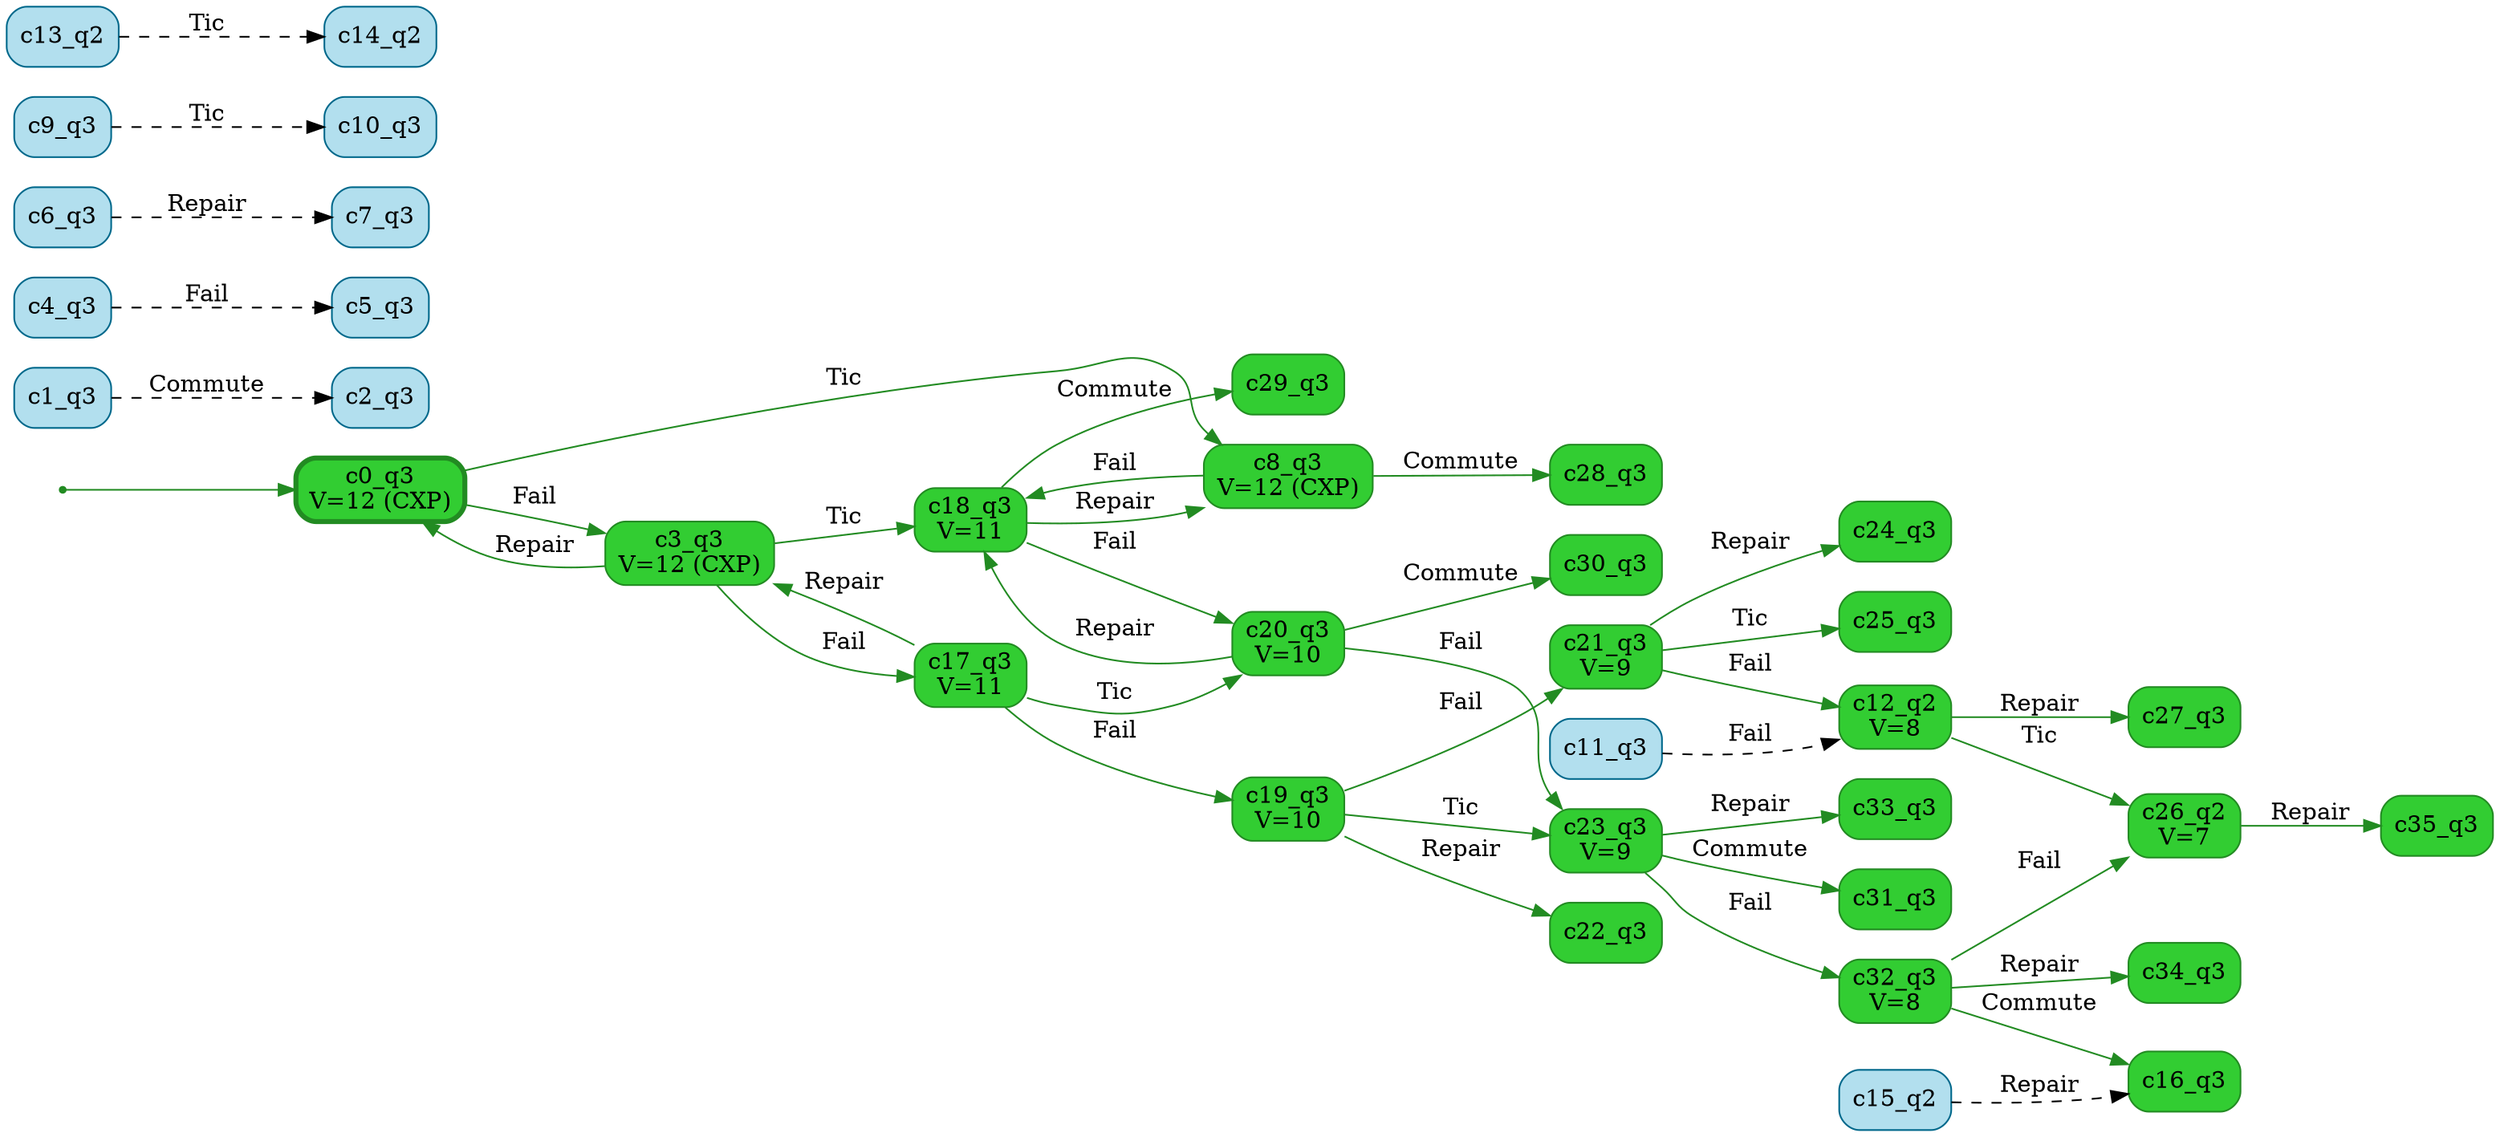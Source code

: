 digraph g {

	rankdir="LR"

	__invisible__[shape="point", color="forestgreen"]
	c0_q3[label="c0_q3\nV=12 (CXP)", shape="box", style="rounded, filled", color="forestgreen", fillcolor="limegreen", penwidth=3] // Initial
	c3_q3[label="c3_q3\nV=12 (CXP)", shape="box", style="rounded, filled", color="forestgreen", fillcolor="limegreen"]
	c17_q3[label="c17_q3\nV=11", shape="box", style="rounded, filled", color="forestgreen", fillcolor="limegreen"]
	c19_q3[label="c19_q3\nV=10", shape="box", style="rounded, filled", color="forestgreen", fillcolor="limegreen"]
	c21_q3[label="c21_q3\nV=9", shape="box", style="rounded, filled", color="forestgreen", fillcolor="limegreen"]
	c24_q3[label="c24_q3", shape="box", style="rounded, filled", color="forestgreen", fillcolor="limegreen"]
	c25_q3[label="c25_q3", shape="box", style="rounded, filled", color="forestgreen", fillcolor="limegreen"]
	c12_q2[label="c12_q2\nV=8", shape="box", style="rounded, filled", color="forestgreen", fillcolor="limegreen"]
	c26_q2[label="c26_q2\nV=7", shape="box", style="rounded, filled", color="forestgreen", fillcolor="limegreen"]
	c35_q3[label="c35_q3", shape="box", style="rounded, filled", color="forestgreen", fillcolor="limegreen"]
	c27_q3[label="c27_q3", shape="box", style="rounded, filled", color="forestgreen", fillcolor="limegreen"]
	c22_q3[label="c22_q3", shape="box", style="rounded, filled", color="forestgreen", fillcolor="limegreen"]
	c23_q3[label="c23_q3\nV=9", shape="box", style="rounded, filled", color="forestgreen", fillcolor="limegreen"]
	c31_q3[label="c31_q3", shape="box", style="rounded, filled", color="forestgreen", fillcolor="limegreen"]
	c32_q3[label="c32_q3\nV=8", shape="box", style="rounded, filled", color="forestgreen", fillcolor="limegreen"]
	c16_q3[label="c16_q3", shape="box", style="rounded, filled", color="forestgreen", fillcolor="limegreen"]
	c34_q3[label="c34_q3", shape="box", style="rounded, filled", color="forestgreen", fillcolor="limegreen"]
	c33_q3[label="c33_q3", shape="box", style="rounded, filled", color="forestgreen", fillcolor="limegreen"]
	c20_q3[label="c20_q3\nV=10", shape="box", style="rounded, filled", color="forestgreen", fillcolor="limegreen"]
	c30_q3[label="c30_q3", shape="box", style="rounded, filled", color="forestgreen", fillcolor="limegreen"]
	c18_q3[label="c18_q3\nV=11", shape="box", style="rounded, filled", color="forestgreen", fillcolor="limegreen"]
	c29_q3[label="c29_q3", shape="box", style="rounded, filled", color="forestgreen", fillcolor="limegreen"]
	c8_q3[label="c8_q3\nV=12 (CXP)", shape="box", style="rounded, filled", color="forestgreen", fillcolor="limegreen"]
	c28_q3[label="c28_q3", shape="box", style="rounded, filled", color="forestgreen", fillcolor="limegreen"]
	c1_q3[label="c1_q3", shape="box", style="rounded, filled", color="deepskyblue4", fillcolor="lightblue2"]
	c2_q3[label="c2_q3", shape="box", style="rounded, filled", color="deepskyblue4", fillcolor="lightblue2"]
	c4_q3[label="c4_q3", shape="box", style="rounded, filled", color="deepskyblue4", fillcolor="lightblue2"]
	c5_q3[label="c5_q3", shape="box", style="rounded, filled", color="deepskyblue4", fillcolor="lightblue2"]
	c6_q3[label="c6_q3", shape="box", style="rounded, filled", color="deepskyblue4", fillcolor="lightblue2"]
	c7_q3[label="c7_q3", shape="box", style="rounded, filled", color="deepskyblue4", fillcolor="lightblue2"]
	c9_q3[label="c9_q3", shape="box", style="rounded, filled", color="deepskyblue4", fillcolor="lightblue2"]
	c10_q3[label="c10_q3", shape="box", style="rounded, filled", color="deepskyblue4", fillcolor="lightblue2"]
	c11_q3[label="c11_q3", shape="box", style="rounded, filled", color="deepskyblue4", fillcolor="lightblue2"]
	c13_q2[label="c13_q2", shape="box", style="rounded, filled", color="deepskyblue4", fillcolor="lightblue2"]
	c14_q2[label="c14_q2", shape="box", style="rounded, filled", color="deepskyblue4", fillcolor="lightblue2"]
	c15_q2[label="c15_q2", shape="box", style="rounded, filled", color="deepskyblue4", fillcolor="lightblue2"]

	__invisible__ -> c0_q3[color="forestgreen"]
	c0_q3 -> c3_q3[label="Fail", color="forestgreen"]
	c3_q3 -> c0_q3[label="Repair", color="forestgreen"]
	c3_q3 -> c17_q3[label="Fail", color="forestgreen"]
	c17_q3 -> c19_q3[label="Fail", color="forestgreen"]
	c19_q3 -> c21_q3[label="Fail", color="forestgreen"]
	c21_q3 -> c24_q3[label="Repair", color="forestgreen"]
	c21_q3 -> c25_q3[label="Tic", color="forestgreen"]
	c21_q3 -> c12_q2[label="Fail", color="forestgreen"]
	c12_q2 -> c26_q2[label="Tic", color="forestgreen"]
	c26_q2 -> c35_q3[label="Repair", color="forestgreen"]
	c12_q2 -> c27_q3[label="Repair", color="forestgreen"]
	c19_q3 -> c22_q3[label="Repair", color="forestgreen"]
	c19_q3 -> c23_q3[label="Tic", color="forestgreen"]
	c23_q3 -> c31_q3[label="Commute", color="forestgreen"]
	c23_q3 -> c32_q3[label="Fail", color="forestgreen"]
	c32_q3 -> c16_q3[label="Commute", color="forestgreen"]
	c32_q3 -> c34_q3[label="Repair", color="forestgreen"]
	c32_q3 -> c26_q2[label="Fail", color="forestgreen"]
	c23_q3 -> c33_q3[label="Repair", color="forestgreen"]
	c17_q3 -> c3_q3[label="Repair", color="forestgreen"]
	c17_q3 -> c20_q3[label="Tic", color="forestgreen"]
	c20_q3 -> c30_q3[label="Commute", color="forestgreen"]
	c20_q3 -> c23_q3[label="Fail", color="forestgreen"]
	c20_q3 -> c18_q3[label="Repair", color="forestgreen"]
	c18_q3 -> c29_q3[label="Commute", color="forestgreen"]
	c18_q3 -> c20_q3[label="Fail", color="forestgreen"]
	c18_q3 -> c8_q3[label="Repair", color="forestgreen"]
	c8_q3 -> c28_q3[label="Commute", color="forestgreen"]
	c8_q3 -> c18_q3[label="Fail", color="forestgreen"]
	c3_q3 -> c18_q3[label="Tic", color="forestgreen"]
	c0_q3 -> c8_q3[label="Tic", color="forestgreen"]
	c1_q3 -> c2_q3[label="Commute", color="black", style="dashed"]
	c4_q3 -> c5_q3[label="Fail", color="black", style="dashed"]
	c6_q3 -> c7_q3[label="Repair", color="black", style="dashed"]
	c9_q3 -> c10_q3[label="Tic", color="black", style="dashed"]
	c11_q3 -> c12_q2[label="Fail", color="black", style="dashed"]
	c13_q2 -> c14_q2[label="Tic", color="black", style="dashed"]
	c15_q2 -> c16_q3[label="Repair", color="black", style="dashed"]

}
